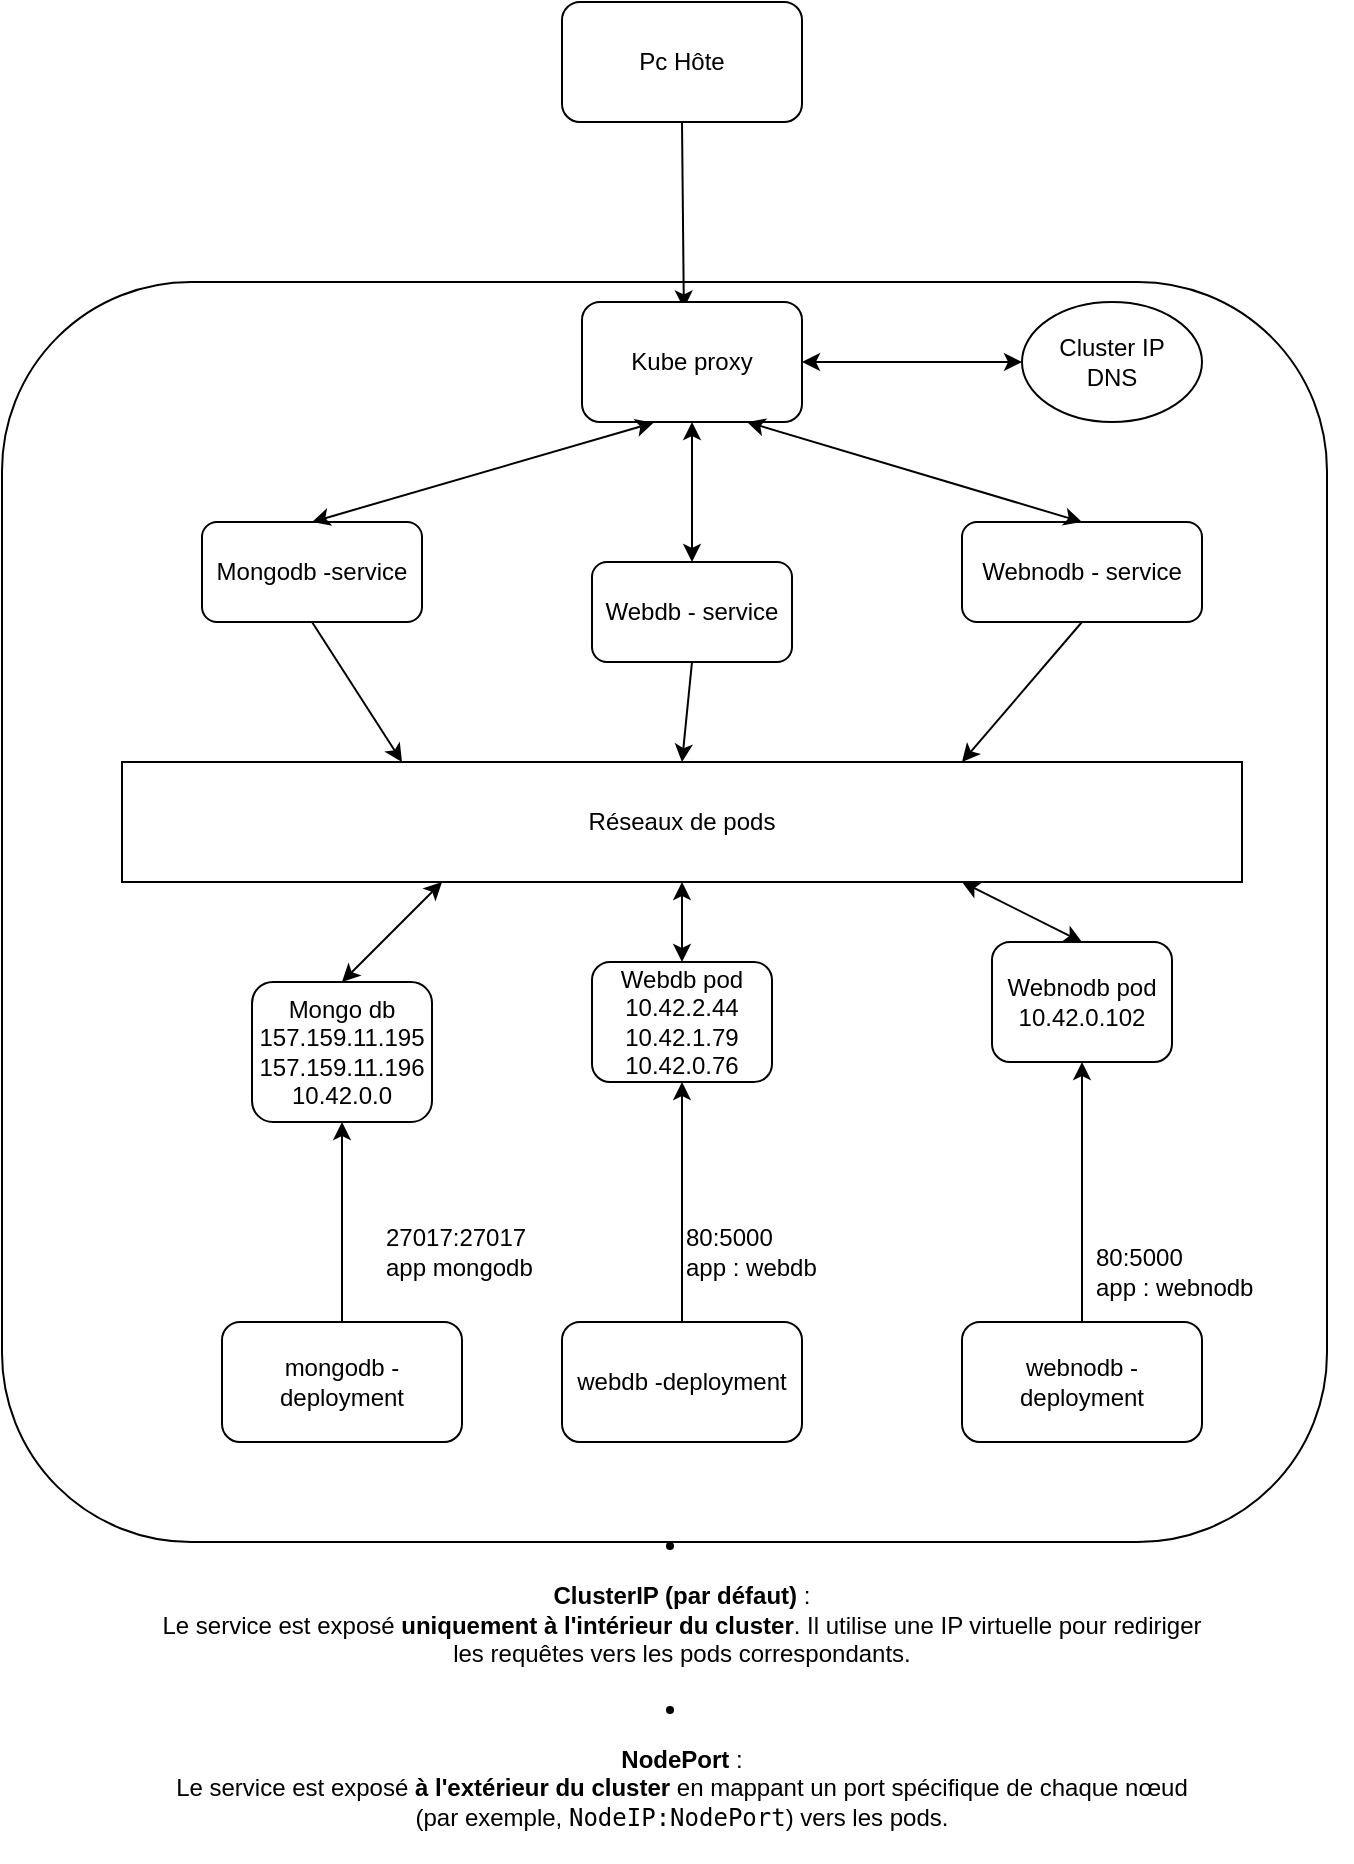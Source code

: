 <mxfile version="26.0.7">
  <diagram name="Page-1" id="XhSktehYMyleb3IIx5zf">
    <mxGraphModel dx="1000" dy="638" grid="1" gridSize="10" guides="1" tooltips="1" connect="1" arrows="1" fold="1" page="1" pageScale="1" pageWidth="827" pageHeight="1169" math="0" shadow="0">
      <root>
        <mxCell id="0" />
        <mxCell id="1" parent="0" />
        <mxCell id="vyA_7n0H-f_DJJAvZBDA-1" value="Pc Hôte" style="rounded=1;whiteSpace=wrap;html=1;" parent="1" vertex="1">
          <mxGeometry x="390" y="280" width="120" height="60" as="geometry" />
        </mxCell>
        <mxCell id="vyA_7n0H-f_DJJAvZBDA-7" value="" style="rounded=1;whiteSpace=wrap;html=1;" parent="1" vertex="1">
          <mxGeometry x="110" y="420" width="662.5" height="630" as="geometry" />
        </mxCell>
        <mxCell id="sPCyfTyHeF5AbRM6ySB2-4" value="&lt;div&gt;Webnodb pod&lt;/div&gt;&lt;div&gt;10.42.0.102&lt;br&gt;&lt;/div&gt;" style="rounded=1;whiteSpace=wrap;html=1;" vertex="1" parent="1">
          <mxGeometry x="605" y="750" width="90" height="60" as="geometry" />
        </mxCell>
        <mxCell id="sPCyfTyHeF5AbRM6ySB2-14" value="Webnodb - service" style="rounded=1;whiteSpace=wrap;html=1;" vertex="1" parent="1">
          <mxGeometry x="590" y="540" width="120" height="50" as="geometry" />
        </mxCell>
        <mxCell id="sPCyfTyHeF5AbRM6ySB2-17" value="" style="endArrow=classic;html=1;rounded=0;exitX=0.5;exitY=1;exitDx=0;exitDy=0;entryX=0.463;entryY=0.054;entryDx=0;entryDy=0;entryPerimeter=0;" edge="1" parent="1" source="vyA_7n0H-f_DJJAvZBDA-1" target="sPCyfTyHeF5AbRM6ySB2-18">
          <mxGeometry width="50" height="50" relative="1" as="geometry">
            <mxPoint x="450" y="590" as="sourcePoint" />
            <mxPoint x="490" y="430" as="targetPoint" />
          </mxGeometry>
        </mxCell>
        <mxCell id="sPCyfTyHeF5AbRM6ySB2-18" value="Kube proxy" style="rounded=1;whiteSpace=wrap;html=1;" vertex="1" parent="1">
          <mxGeometry x="400" y="430" width="110" height="60" as="geometry" />
        </mxCell>
        <mxCell id="sPCyfTyHeF5AbRM6ySB2-25" value="&lt;div align=&quot;left&quot;&gt;80:5000&lt;/div&gt;&lt;div align=&quot;left&quot;&gt;app : webnodb&lt;br&gt;&lt;/div&gt;" style="text;html=1;align=left;verticalAlign=middle;whiteSpace=wrap;rounded=0;" vertex="1" parent="1">
          <mxGeometry x="655" y="900" width="130" height="30" as="geometry" />
        </mxCell>
        <mxCell id="sPCyfTyHeF5AbRM6ySB2-26" value="webnodb -deployment" style="rounded=1;whiteSpace=wrap;html=1;" vertex="1" parent="1">
          <mxGeometry x="590" y="940" width="120" height="60" as="geometry" />
        </mxCell>
        <mxCell id="sPCyfTyHeF5AbRM6ySB2-27" value="" style="endArrow=classic;html=1;rounded=0;exitX=0.5;exitY=0;exitDx=0;exitDy=0;entryX=0.5;entryY=1;entryDx=0;entryDy=0;" edge="1" parent="1" source="sPCyfTyHeF5AbRM6ySB2-26" target="sPCyfTyHeF5AbRM6ySB2-4">
          <mxGeometry width="50" height="50" relative="1" as="geometry">
            <mxPoint x="595" y="770" as="sourcePoint" />
            <mxPoint x="645" y="720" as="targetPoint" />
          </mxGeometry>
        </mxCell>
        <mxCell id="sPCyfTyHeF5AbRM6ySB2-28" value="" style="endArrow=classic;startArrow=classic;html=1;rounded=0;entryX=0.5;entryY=0;entryDx=0;entryDy=0;exitX=0.75;exitY=1;exitDx=0;exitDy=0;" edge="1" parent="1" source="sPCyfTyHeF5AbRM6ySB2-18" target="sPCyfTyHeF5AbRM6ySB2-14">
          <mxGeometry width="50" height="50" relative="1" as="geometry">
            <mxPoint x="350" y="630" as="sourcePoint" />
            <mxPoint x="400" y="580" as="targetPoint" />
          </mxGeometry>
        </mxCell>
        <mxCell id="sPCyfTyHeF5AbRM6ySB2-29" value="&lt;div&gt;Cluster IP &lt;br&gt;&lt;/div&gt;&lt;div&gt;DNS&lt;br&gt;&lt;/div&gt;" style="ellipse;whiteSpace=wrap;html=1;" vertex="1" parent="1">
          <mxGeometry x="620" y="430" width="90" height="60" as="geometry" />
        </mxCell>
        <mxCell id="sPCyfTyHeF5AbRM6ySB2-31" value="" style="endArrow=classic;startArrow=classic;html=1;rounded=0;exitX=1;exitY=0.5;exitDx=0;exitDy=0;entryX=0;entryY=0.5;entryDx=0;entryDy=0;" edge="1" parent="1" source="sPCyfTyHeF5AbRM6ySB2-18" target="sPCyfTyHeF5AbRM6ySB2-29">
          <mxGeometry width="50" height="50" relative="1" as="geometry">
            <mxPoint x="550" y="510" as="sourcePoint" />
            <mxPoint x="600" y="460" as="targetPoint" />
          </mxGeometry>
        </mxCell>
        <mxCell id="sPCyfTyHeF5AbRM6ySB2-32" value="Webdb - service" style="rounded=1;whiteSpace=wrap;html=1;" vertex="1" parent="1">
          <mxGeometry x="405" y="560" width="100" height="50" as="geometry" />
        </mxCell>
        <mxCell id="sPCyfTyHeF5AbRM6ySB2-34" value="" style="endArrow=classic;startArrow=classic;html=1;rounded=0;entryX=0.5;entryY=0;entryDx=0;entryDy=0;exitX=0.5;exitY=1;exitDx=0;exitDy=0;" edge="1" parent="1" source="sPCyfTyHeF5AbRM6ySB2-18" target="sPCyfTyHeF5AbRM6ySB2-32">
          <mxGeometry width="50" height="50" relative="1" as="geometry">
            <mxPoint x="460" y="590" as="sourcePoint" />
            <mxPoint x="510" y="540" as="targetPoint" />
          </mxGeometry>
        </mxCell>
        <mxCell id="sPCyfTyHeF5AbRM6ySB2-35" value="Mongodb -service" style="rounded=1;whiteSpace=wrap;html=1;" vertex="1" parent="1">
          <mxGeometry x="210" y="540" width="110" height="50" as="geometry" />
        </mxCell>
        <mxCell id="sPCyfTyHeF5AbRM6ySB2-36" value="" style="endArrow=classic;startArrow=classic;html=1;rounded=0;entryX=0.326;entryY=1.006;entryDx=0;entryDy=0;entryPerimeter=0;exitX=0.5;exitY=0;exitDx=0;exitDy=0;" edge="1" parent="1" source="sPCyfTyHeF5AbRM6ySB2-35" target="sPCyfTyHeF5AbRM6ySB2-18">
          <mxGeometry width="50" height="50" relative="1" as="geometry">
            <mxPoint x="350" y="560" as="sourcePoint" />
            <mxPoint x="400" y="510" as="targetPoint" />
          </mxGeometry>
        </mxCell>
        <mxCell id="sPCyfTyHeF5AbRM6ySB2-37" value="Réseaux de pods" style="rounded=0;whiteSpace=wrap;html=1;" vertex="1" parent="1">
          <mxGeometry x="170" y="660" width="560" height="60" as="geometry" />
        </mxCell>
        <mxCell id="sPCyfTyHeF5AbRM6ySB2-38" value="" style="endArrow=classic;html=1;rounded=0;exitX=0.5;exitY=1;exitDx=0;exitDy=0;entryX=0.25;entryY=0;entryDx=0;entryDy=0;" edge="1" parent="1" source="sPCyfTyHeF5AbRM6ySB2-35" target="sPCyfTyHeF5AbRM6ySB2-37">
          <mxGeometry width="50" height="50" relative="1" as="geometry">
            <mxPoint x="460" y="670" as="sourcePoint" />
            <mxPoint x="510" y="620" as="targetPoint" />
          </mxGeometry>
        </mxCell>
        <mxCell id="sPCyfTyHeF5AbRM6ySB2-39" value="" style="endArrow=classic;html=1;rounded=0;exitX=0.5;exitY=1;exitDx=0;exitDy=0;entryX=0.5;entryY=0;entryDx=0;entryDy=0;" edge="1" parent="1" source="sPCyfTyHeF5AbRM6ySB2-32" target="sPCyfTyHeF5AbRM6ySB2-37">
          <mxGeometry width="50" height="50" relative="1" as="geometry">
            <mxPoint x="460" y="630" as="sourcePoint" />
            <mxPoint x="505" y="700" as="targetPoint" />
          </mxGeometry>
        </mxCell>
        <mxCell id="sPCyfTyHeF5AbRM6ySB2-40" value="" style="endArrow=classic;html=1;rounded=0;exitX=0.5;exitY=1;exitDx=0;exitDy=0;entryX=0.75;entryY=0;entryDx=0;entryDy=0;" edge="1" parent="1" source="sPCyfTyHeF5AbRM6ySB2-14" target="sPCyfTyHeF5AbRM6ySB2-37">
          <mxGeometry width="50" height="50" relative="1" as="geometry">
            <mxPoint x="460" y="670" as="sourcePoint" />
            <mxPoint x="510" y="620" as="targetPoint" />
          </mxGeometry>
        </mxCell>
        <mxCell id="sPCyfTyHeF5AbRM6ySB2-41" value="" style="endArrow=classic;startArrow=classic;html=1;rounded=0;entryX=0.75;entryY=1;entryDx=0;entryDy=0;exitX=0.5;exitY=0;exitDx=0;exitDy=0;" edge="1" parent="1" source="sPCyfTyHeF5AbRM6ySB2-4" target="sPCyfTyHeF5AbRM6ySB2-37">
          <mxGeometry width="50" height="50" relative="1" as="geometry">
            <mxPoint x="460" y="820" as="sourcePoint" />
            <mxPoint x="510" y="770" as="targetPoint" />
          </mxGeometry>
        </mxCell>
        <mxCell id="sPCyfTyHeF5AbRM6ySB2-42" value="&lt;li&gt;&lt;p&gt;&lt;strong&gt;ClusterIP (par défaut)&lt;/strong&gt; :&lt;br&gt;Le service est exposé &lt;strong&gt;uniquement à l&#39;intérieur du cluster&lt;/strong&gt;. Il utilise une IP virtuelle pour rediriger les requêtes vers les pods correspondants.&lt;/p&gt;&lt;/li&gt;&lt;li&gt;&lt;p&gt;&lt;strong&gt;NodePort&lt;/strong&gt; :&lt;br&gt;Le service est exposé &lt;strong&gt;à l&#39;extérieur du cluster&lt;/strong&gt; en mappant un port spécifique de chaque nœud (par exemple, &lt;code&gt;NodeIP:NodePort&lt;/code&gt;) vers les pods.&lt;/p&gt;&lt;/li&gt;" style="text;html=1;align=center;verticalAlign=middle;whiteSpace=wrap;rounded=0;" vertex="1" parent="1">
          <mxGeometry x="185" y="1040" width="530" height="170" as="geometry" />
        </mxCell>
        <mxCell id="sPCyfTyHeF5AbRM6ySB2-44" value="&lt;div align=&quot;left&quot;&gt;80:5000&lt;/div&gt;&lt;div align=&quot;left&quot;&gt;app : webdb&lt;br&gt;&lt;/div&gt;" style="text;html=1;align=left;verticalAlign=middle;whiteSpace=wrap;rounded=0;" vertex="1" parent="1">
          <mxGeometry x="450" y="890" width="130" height="30" as="geometry" />
        </mxCell>
        <mxCell id="sPCyfTyHeF5AbRM6ySB2-45" value="&lt;div&gt;27017:27017&lt;/div&gt;&lt;div&gt;app mongodb&lt;br&gt;&lt;/div&gt;" style="text;html=1;align=left;verticalAlign=middle;whiteSpace=wrap;rounded=0;" vertex="1" parent="1">
          <mxGeometry x="300" y="890" width="130" height="30" as="geometry" />
        </mxCell>
        <mxCell id="sPCyfTyHeF5AbRM6ySB2-46" value="&lt;div&gt;Webdb pod&lt;/div&gt;&lt;div&gt;10.42.2.44&lt;/div&gt;&lt;div&gt;10.42.1.79&lt;/div&gt;&lt;div&gt;10.42.0.76&lt;br&gt;&lt;/div&gt;" style="rounded=1;whiteSpace=wrap;html=1;" vertex="1" parent="1">
          <mxGeometry x="405" y="760" width="90" height="60" as="geometry" />
        </mxCell>
        <mxCell id="sPCyfTyHeF5AbRM6ySB2-48" value="" style="endArrow=classic;startArrow=classic;html=1;rounded=0;entryX=0.5;entryY=1;entryDx=0;entryDy=0;exitX=0.5;exitY=0;exitDx=0;exitDy=0;" edge="1" parent="1" source="sPCyfTyHeF5AbRM6ySB2-46" target="sPCyfTyHeF5AbRM6ySB2-37">
          <mxGeometry width="50" height="50" relative="1" as="geometry">
            <mxPoint x="410" y="920" as="sourcePoint" />
            <mxPoint x="460" y="870" as="targetPoint" />
          </mxGeometry>
        </mxCell>
        <mxCell id="sPCyfTyHeF5AbRM6ySB2-50" value="webdb -deployment" style="rounded=1;whiteSpace=wrap;html=1;" vertex="1" parent="1">
          <mxGeometry x="390" y="940" width="120" height="60" as="geometry" />
        </mxCell>
        <mxCell id="sPCyfTyHeF5AbRM6ySB2-51" value="" style="endArrow=classic;html=1;rounded=0;entryX=0.5;entryY=1;entryDx=0;entryDy=0;exitX=0.5;exitY=0;exitDx=0;exitDy=0;" edge="1" parent="1" source="sPCyfTyHeF5AbRM6ySB2-50" target="sPCyfTyHeF5AbRM6ySB2-46">
          <mxGeometry width="50" height="50" relative="1" as="geometry">
            <mxPoint x="410" y="920" as="sourcePoint" />
            <mxPoint x="460" y="870" as="targetPoint" />
          </mxGeometry>
        </mxCell>
        <mxCell id="sPCyfTyHeF5AbRM6ySB2-52" value="&lt;div&gt;Mongo db&lt;/div&gt;&lt;div&gt;157.159.11.195&lt;/div&gt;&lt;div&gt;157.159.11.196&lt;/div&gt;&lt;div&gt;10.42.0.0 &lt;/div&gt;" style="rounded=1;whiteSpace=wrap;html=1;" vertex="1" parent="1">
          <mxGeometry x="235" y="770" width="90" height="70" as="geometry" />
        </mxCell>
        <mxCell id="sPCyfTyHeF5AbRM6ySB2-53" value="mongodb -deployment" style="rounded=1;whiteSpace=wrap;html=1;" vertex="1" parent="1">
          <mxGeometry x="220" y="940" width="120" height="60" as="geometry" />
        </mxCell>
        <mxCell id="sPCyfTyHeF5AbRM6ySB2-54" value="" style="endArrow=classic;html=1;rounded=0;exitX=0.5;exitY=0;exitDx=0;exitDy=0;entryX=0.5;entryY=1;entryDx=0;entryDy=0;" edge="1" parent="1" source="sPCyfTyHeF5AbRM6ySB2-53" target="sPCyfTyHeF5AbRM6ySB2-52">
          <mxGeometry width="50" height="50" relative="1" as="geometry">
            <mxPoint x="410" y="920" as="sourcePoint" />
            <mxPoint x="460" y="870" as="targetPoint" />
          </mxGeometry>
        </mxCell>
        <mxCell id="sPCyfTyHeF5AbRM6ySB2-55" value="" style="endArrow=classic;startArrow=classic;html=1;rounded=0;" edge="1" parent="1">
          <mxGeometry width="50" height="50" relative="1" as="geometry">
            <mxPoint x="280" y="770" as="sourcePoint" />
            <mxPoint x="330" y="720" as="targetPoint" />
          </mxGeometry>
        </mxCell>
      </root>
    </mxGraphModel>
  </diagram>
</mxfile>

